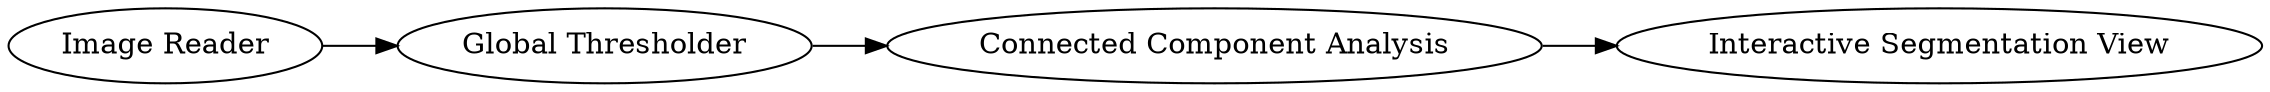 digraph {
	4 -> 17
	8 -> 10
	17 -> 8
	4 [label="Image Reader"]
	17 [label="Global Thresholder"]
	8 [label="Connected Component Analysis"]
	10 [label="Interactive Segmentation View"]
	rankdir=LR
}
